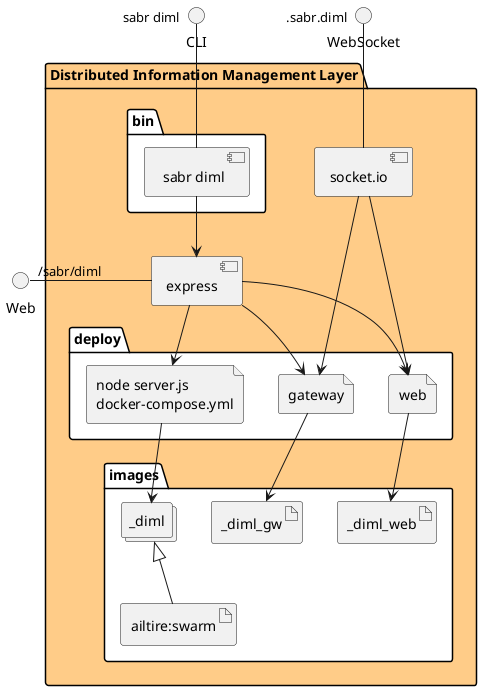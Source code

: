 @startuml
  interface CLI
  interface Web
  interface WebSocket
package "Distributed Information Management Layer" #ffcc88 {
  component express as REST
  component socket.io as socket
  folder bin #ffffff {
    component " sabr diml" as binName
  }
  binName --> REST

  folder deploy #ffffff {
      file "node server.js\ndocker-compose.yml" as _diml_container
      REST --> _diml_container

  
    file "web" as web_container
    REST --> web_container
    socket ---> web_container
  
    file "gateway" as gateway_container
    REST --> gateway_container
    socket ---> gateway_container
  
  }
  folder images #ffffff {
    collections "_diml" as _dimlimage
    artifact "ailtire:swarm" as ailtireswarm
    _dimlimage <|-- ailtireswarm
    _diml_container --> _dimlimage

  
      artifact _diml_web
      web_container --> _diml_web
    
      artifact _diml_gw
      gateway_container --> _diml_gw
    
  }
}
CLI " sabr diml" -- binName
Web "/sabr/diml" - REST
WebSocket ".sabr.diml" -- socket

@enduml
